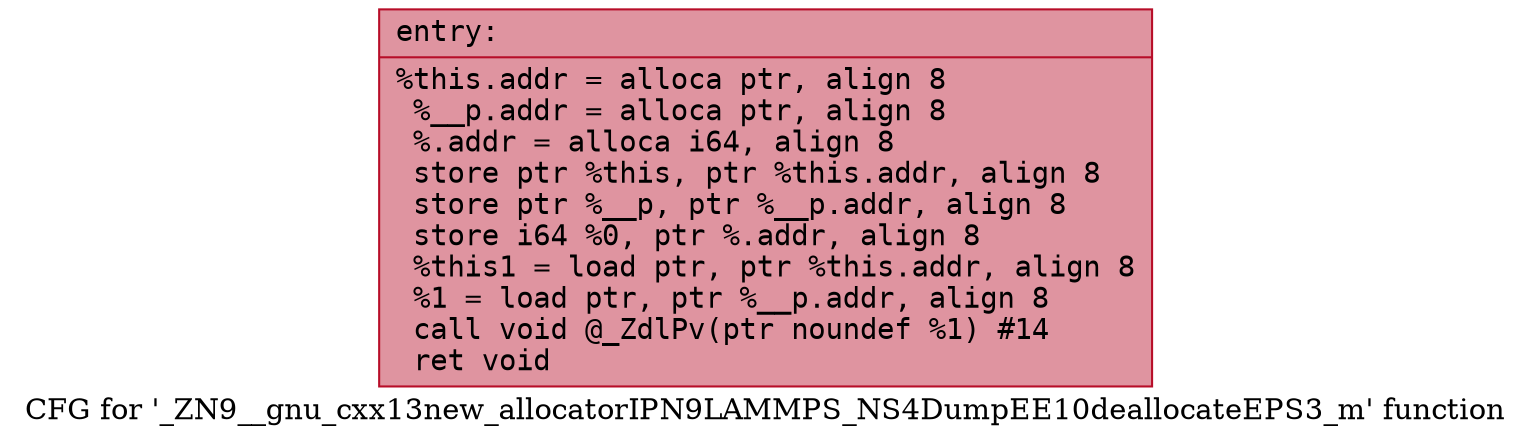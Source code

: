 digraph "CFG for '_ZN9__gnu_cxx13new_allocatorIPN9LAMMPS_NS4DumpEE10deallocateEPS3_m' function" {
	label="CFG for '_ZN9__gnu_cxx13new_allocatorIPN9LAMMPS_NS4DumpEE10deallocateEPS3_m' function";

	Node0x559d9a31f300 [shape=record,color="#b70d28ff", style=filled, fillcolor="#b70d2870" fontname="Courier",label="{entry:\l|  %this.addr = alloca ptr, align 8\l  %__p.addr = alloca ptr, align 8\l  %.addr = alloca i64, align 8\l  store ptr %this, ptr %this.addr, align 8\l  store ptr %__p, ptr %__p.addr, align 8\l  store i64 %0, ptr %.addr, align 8\l  %this1 = load ptr, ptr %this.addr, align 8\l  %1 = load ptr, ptr %__p.addr, align 8\l  call void @_ZdlPv(ptr noundef %1) #14\l  ret void\l}"];
}
